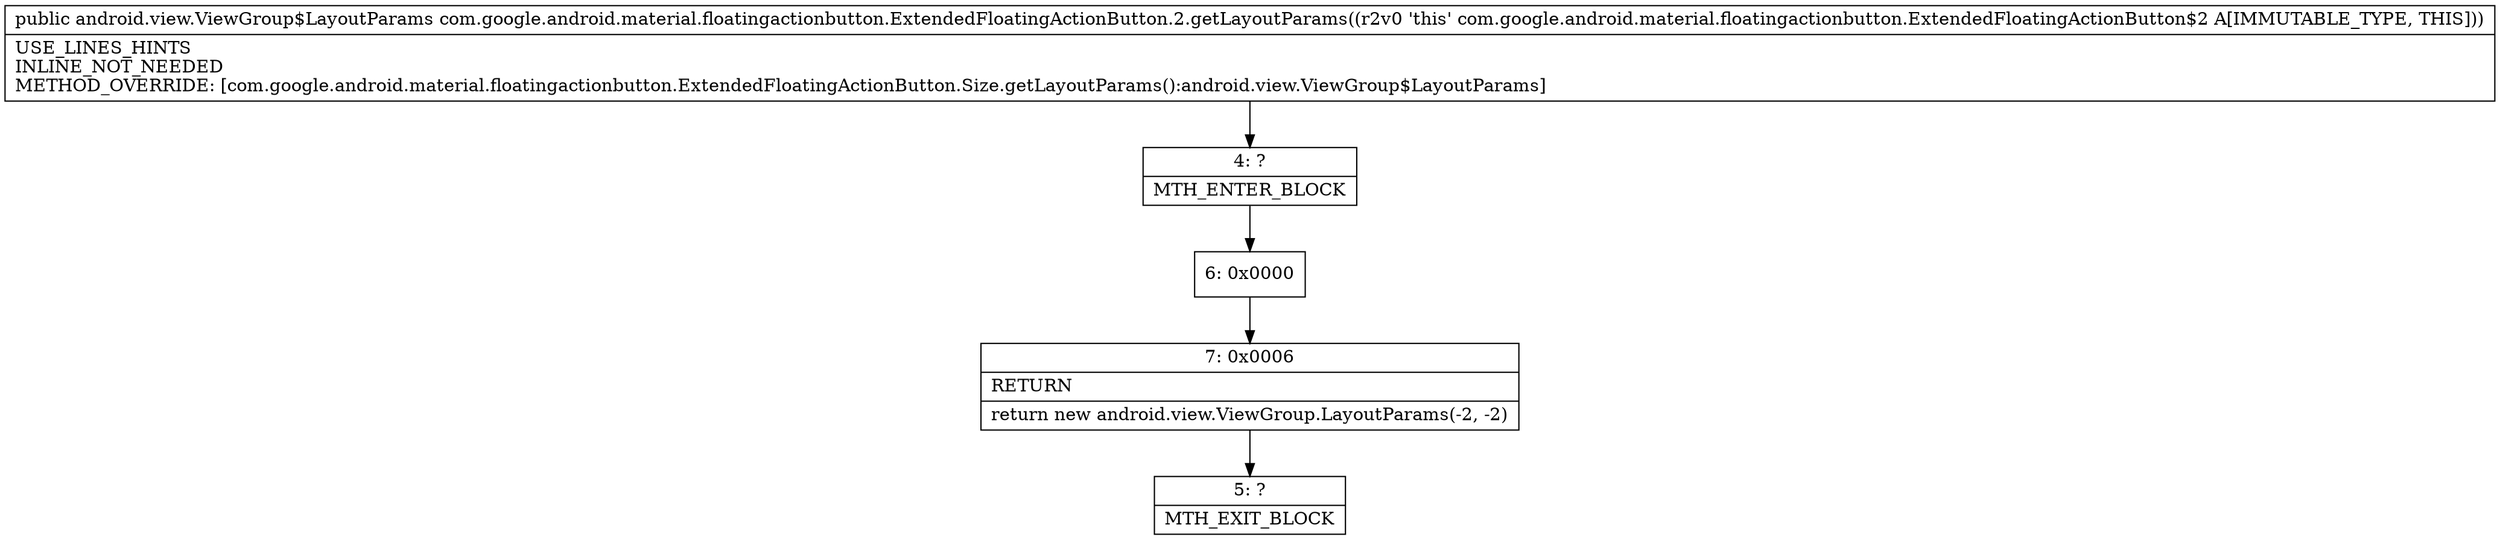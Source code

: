 digraph "CFG forcom.google.android.material.floatingactionbutton.ExtendedFloatingActionButton.2.getLayoutParams()Landroid\/view\/ViewGroup$LayoutParams;" {
Node_4 [shape=record,label="{4\:\ ?|MTH_ENTER_BLOCK\l}"];
Node_6 [shape=record,label="{6\:\ 0x0000}"];
Node_7 [shape=record,label="{7\:\ 0x0006|RETURN\l|return new android.view.ViewGroup.LayoutParams(\-2, \-2)\l}"];
Node_5 [shape=record,label="{5\:\ ?|MTH_EXIT_BLOCK\l}"];
MethodNode[shape=record,label="{public android.view.ViewGroup$LayoutParams com.google.android.material.floatingactionbutton.ExtendedFloatingActionButton.2.getLayoutParams((r2v0 'this' com.google.android.material.floatingactionbutton.ExtendedFloatingActionButton$2 A[IMMUTABLE_TYPE, THIS]))  | USE_LINES_HINTS\lINLINE_NOT_NEEDED\lMETHOD_OVERRIDE: [com.google.android.material.floatingactionbutton.ExtendedFloatingActionButton.Size.getLayoutParams():android.view.ViewGroup$LayoutParams]\l}"];
MethodNode -> Node_4;Node_4 -> Node_6;
Node_6 -> Node_7;
Node_7 -> Node_5;
}

